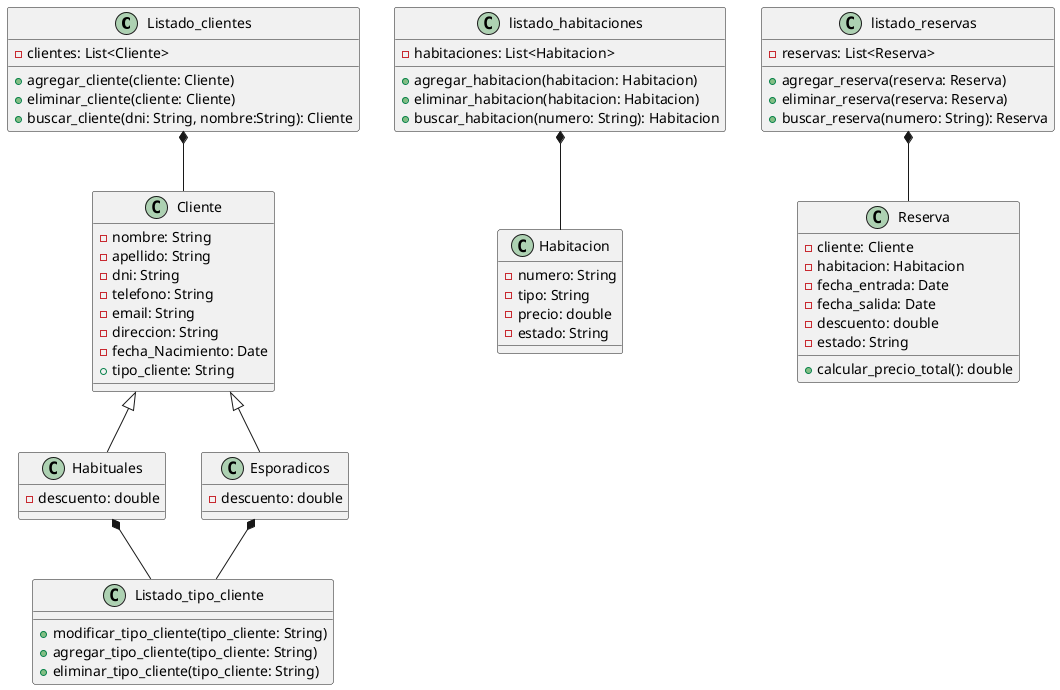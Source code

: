 @startuml Caso-hotel

class Listado_clientes {
  - clientes: List<Cliente>
  + agregar_cliente(cliente: Cliente)
  + eliminar_cliente(cliente: Cliente)
  + buscar_cliente(dni: String, nombre:String): Cliente
}

class Cliente {
  - nombre: String
  - apellido: String
  - dni: String
  - telefono: String
  - email: String
  - direccion: String
  - fecha_Nacimiento: Date
  + tipo_cliente: String
}

class Habituales {
  - descuento: double
}

class Esporadicos {
  - descuento: double
}

Listado_clientes *-- Cliente
Cliente <|-- Habituales
Cliente <|-- Esporadicos

class listado_habitaciones {
  - habitaciones: List<Habitacion>
  + agregar_habitacion(habitacion: Habitacion)
  + eliminar_habitacion(habitacion: Habitacion)
  + buscar_habitacion(numero: String): Habitacion
}

class Habitacion {
  - numero: String
  - tipo: String
  - precio: double
  - estado: String
}

listado_habitaciones *-- Habitacion

class listado_reservas {
  - reservas: List<Reserva>
  + agregar_reserva(reserva: Reserva)
  + eliminar_reserva(reserva: Reserva)
  + buscar_reserva(numero: String): Reserva
}

class Reserva {
  - cliente: Cliente
  - habitacion: Habitacion
  - fecha_entrada: Date
  - fecha_salida: Date
  - descuento: double
  - estado: String
  + calcular_precio_total(): double
}

listado_reservas *-- Reserva

class Listado_tipo_cliente {
  + modificar_tipo_cliente(tipo_cliente: String)
  + agregar_tipo_cliente(tipo_cliente: String)
  + eliminar_tipo_cliente(tipo_cliente: String)
}

Habituales *-- Listado_tipo_cliente
Esporadicos *-- Listado_tipo_cliente

@enduml